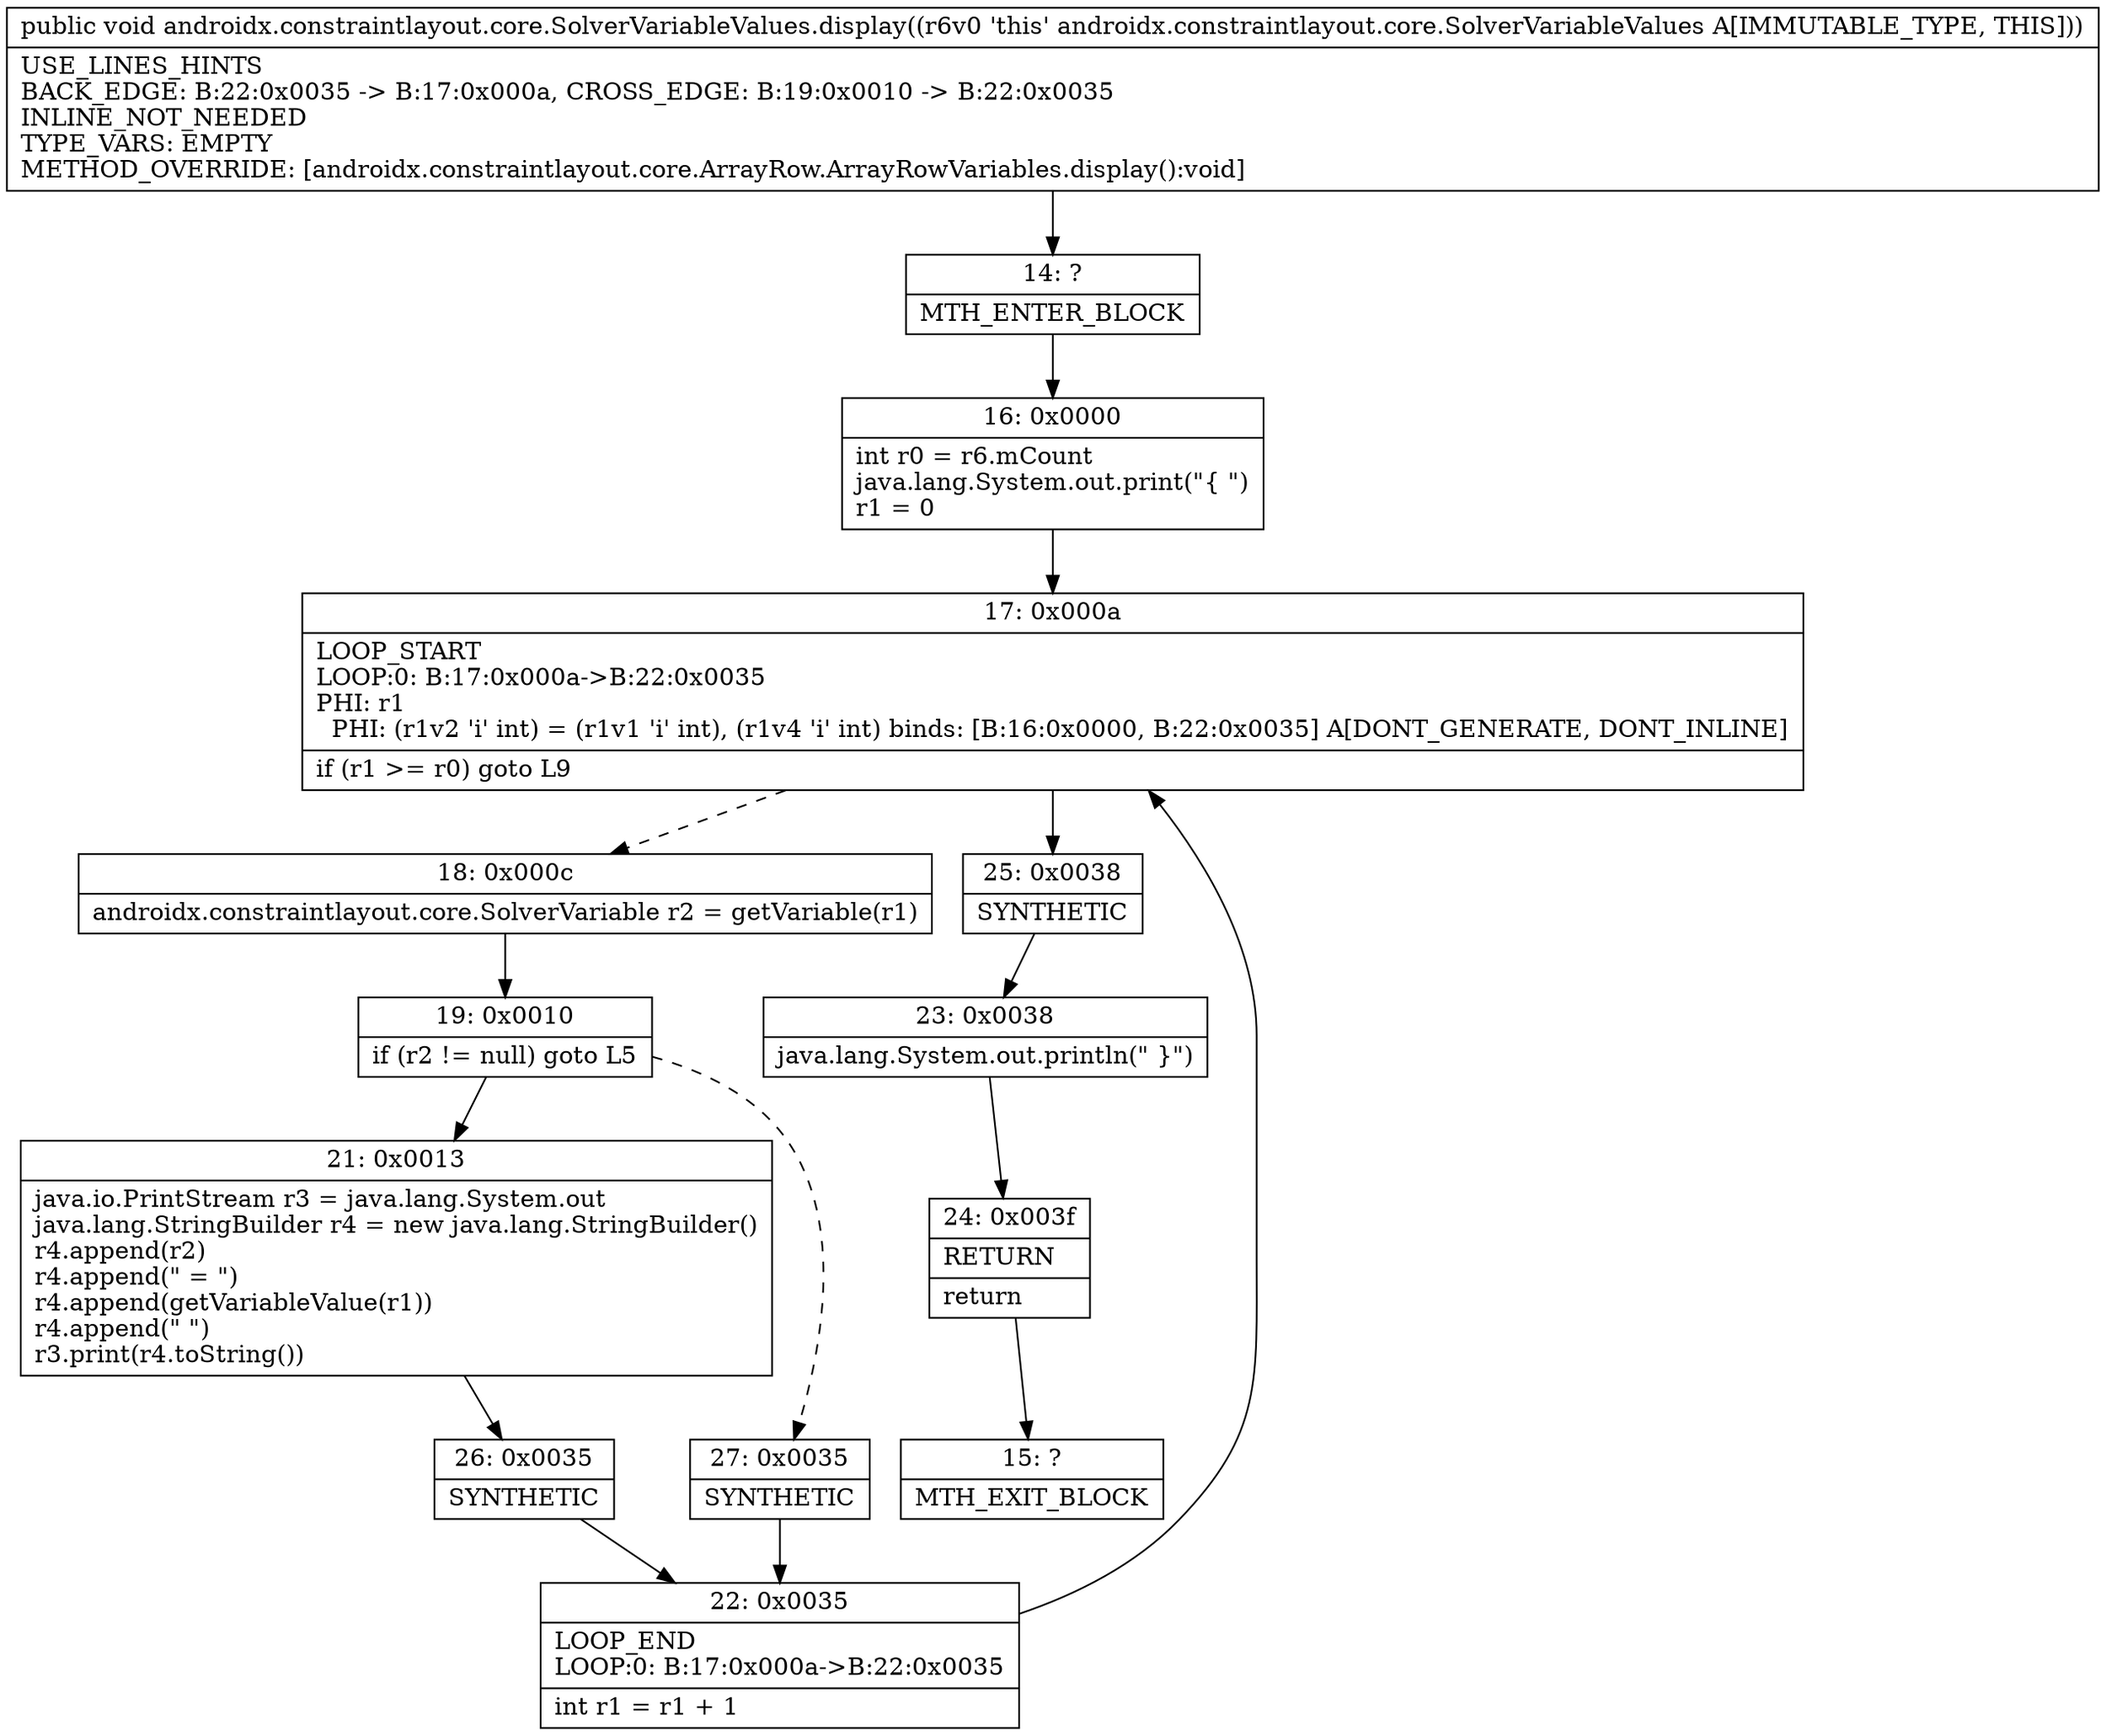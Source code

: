 digraph "CFG forandroidx.constraintlayout.core.SolverVariableValues.display()V" {
Node_14 [shape=record,label="{14\:\ ?|MTH_ENTER_BLOCK\l}"];
Node_16 [shape=record,label="{16\:\ 0x0000|int r0 = r6.mCount\ljava.lang.System.out.print(\"\{ \")\lr1 = 0\l}"];
Node_17 [shape=record,label="{17\:\ 0x000a|LOOP_START\lLOOP:0: B:17:0x000a\-\>B:22:0x0035\lPHI: r1 \l  PHI: (r1v2 'i' int) = (r1v1 'i' int), (r1v4 'i' int) binds: [B:16:0x0000, B:22:0x0035] A[DONT_GENERATE, DONT_INLINE]\l|if (r1 \>= r0) goto L9\l}"];
Node_18 [shape=record,label="{18\:\ 0x000c|androidx.constraintlayout.core.SolverVariable r2 = getVariable(r1)\l}"];
Node_19 [shape=record,label="{19\:\ 0x0010|if (r2 != null) goto L5\l}"];
Node_21 [shape=record,label="{21\:\ 0x0013|java.io.PrintStream r3 = java.lang.System.out\ljava.lang.StringBuilder r4 = new java.lang.StringBuilder()\lr4.append(r2)\lr4.append(\" = \")\lr4.append(getVariableValue(r1))\lr4.append(\" \")\lr3.print(r4.toString())\l}"];
Node_26 [shape=record,label="{26\:\ 0x0035|SYNTHETIC\l}"];
Node_22 [shape=record,label="{22\:\ 0x0035|LOOP_END\lLOOP:0: B:17:0x000a\-\>B:22:0x0035\l|int r1 = r1 + 1\l}"];
Node_27 [shape=record,label="{27\:\ 0x0035|SYNTHETIC\l}"];
Node_25 [shape=record,label="{25\:\ 0x0038|SYNTHETIC\l}"];
Node_23 [shape=record,label="{23\:\ 0x0038|java.lang.System.out.println(\" \}\")\l}"];
Node_24 [shape=record,label="{24\:\ 0x003f|RETURN\l|return\l}"];
Node_15 [shape=record,label="{15\:\ ?|MTH_EXIT_BLOCK\l}"];
MethodNode[shape=record,label="{public void androidx.constraintlayout.core.SolverVariableValues.display((r6v0 'this' androidx.constraintlayout.core.SolverVariableValues A[IMMUTABLE_TYPE, THIS]))  | USE_LINES_HINTS\lBACK_EDGE: B:22:0x0035 \-\> B:17:0x000a, CROSS_EDGE: B:19:0x0010 \-\> B:22:0x0035\lINLINE_NOT_NEEDED\lTYPE_VARS: EMPTY\lMETHOD_OVERRIDE: [androidx.constraintlayout.core.ArrayRow.ArrayRowVariables.display():void]\l}"];
MethodNode -> Node_14;Node_14 -> Node_16;
Node_16 -> Node_17;
Node_17 -> Node_18[style=dashed];
Node_17 -> Node_25;
Node_18 -> Node_19;
Node_19 -> Node_21;
Node_19 -> Node_27[style=dashed];
Node_21 -> Node_26;
Node_26 -> Node_22;
Node_22 -> Node_17;
Node_27 -> Node_22;
Node_25 -> Node_23;
Node_23 -> Node_24;
Node_24 -> Node_15;
}

